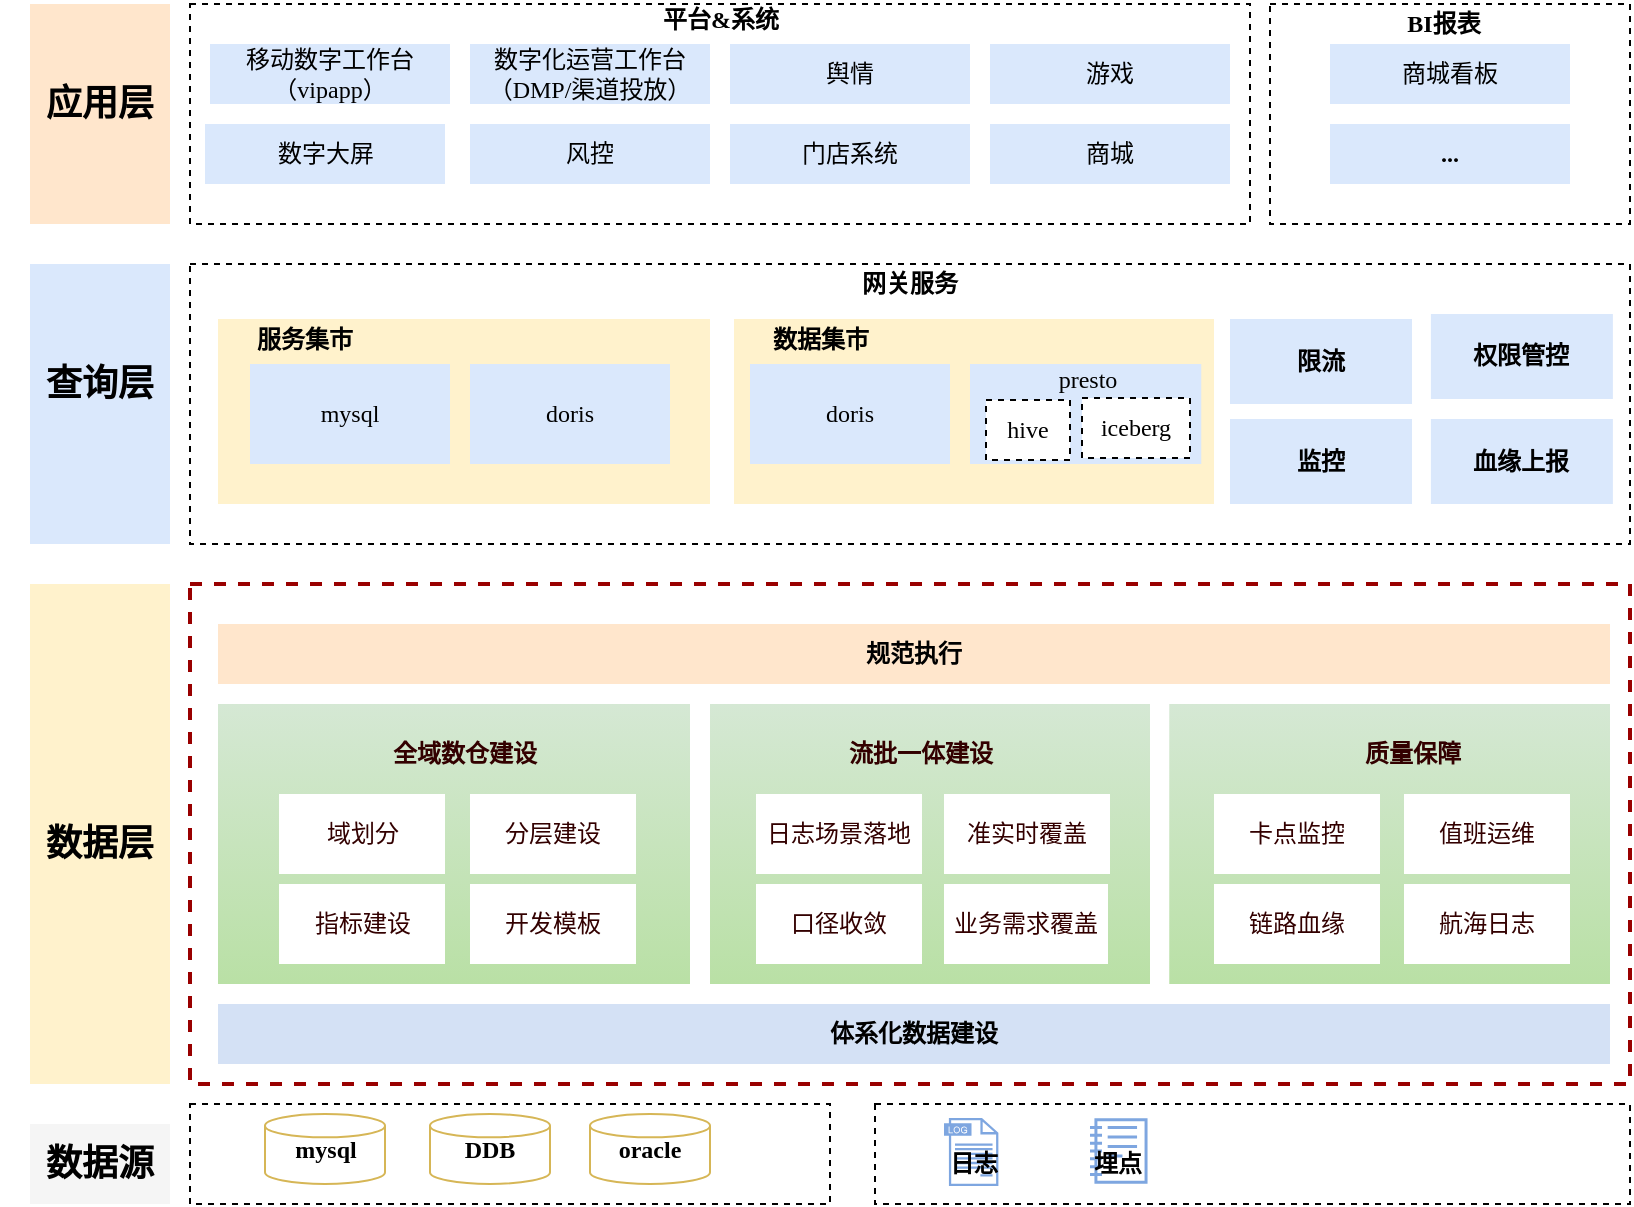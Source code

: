 <mxfile version="20.8.23" type="github">
  <diagram name="第 1 页" id="8vjXtbW4XhxlFyZ9hgyT">
    <mxGraphModel dx="1911" dy="1634" grid="1" gridSize="10" guides="1" tooltips="1" connect="1" arrows="1" fold="1" page="1" pageScale="1" pageWidth="827" pageHeight="1169" math="0" shadow="0">
      <root>
        <mxCell id="0" />
        <mxCell id="1" parent="0" />
        <mxCell id="_2noMWRmmMPCMAu7wt3I-29" value="" style="rounded=0;whiteSpace=wrap;html=1;fontFamily=微软雅黑;strokeColor=default;fillColor=#FFFFFF;dashed=1;" parent="1" vertex="1">
          <mxGeometry x="422.5" y="430" width="377.5" height="50" as="geometry" />
        </mxCell>
        <mxCell id="_2noMWRmmMPCMAu7wt3I-16" value="" style="rounded=0;whiteSpace=wrap;html=1;fontFamily=微软雅黑;fillColor=#FFFFFF;strokeColor=default;dashed=1;" parent="1" vertex="1">
          <mxGeometry x="80" y="430" width="320" height="50" as="geometry" />
        </mxCell>
        <mxCell id="_2noMWRmmMPCMAu7wt3I-14" value="" style="rounded=0;whiteSpace=wrap;html=1;fontFamily=微软雅黑;strokeColor=none;fillColor=#f5f5f5;fontColor=#333333;" parent="1" vertex="1">
          <mxGeometry y="440" width="70" height="40" as="geometry" />
        </mxCell>
        <mxCell id="_2noMWRmmMPCMAu7wt3I-13" value="" style="rounded=0;whiteSpace=wrap;html=1;fontFamily=微软雅黑;strokeColor=none;fillColor=#FFF2CC;" parent="1" vertex="1">
          <mxGeometry y="170" width="70" height="250" as="geometry" />
        </mxCell>
        <mxCell id="_2noMWRmmMPCMAu7wt3I-5" value="" style="rounded=0;whiteSpace=wrap;html=1;fontFamily=微软雅黑;strokeColor=none;fillColor=#dae8fc;" parent="1" vertex="1">
          <mxGeometry y="10" width="70" height="140" as="geometry" />
        </mxCell>
        <mxCell id="ErQYisSNtyv5BiWGh4sq-3" value="" style="rounded=0;whiteSpace=wrap;html=1;fontFamily=微软雅黑;dashed=1;" parent="1" diagramCategory="general" diagramName="Rectangle" vertex="1">
          <mxGeometry x="80" y="-120" width="530" height="110" as="geometry" />
        </mxCell>
        <mxCell id="ErQYisSNtyv5BiWGh4sq-17" value="" style="rounded=0;whiteSpace=wrap;html=1;strokeColor=#990000;strokeWidth=2;dashed=1;fontFamily=微软雅黑;" parent="1" diagramCategory="general" diagramName="Rectangle" vertex="1">
          <mxGeometry x="80" y="170" width="720" height="250" as="geometry" />
        </mxCell>
        <mxCell id="ErQYisSNtyv5BiWGh4sq-18" value="移动数字工作台（vipapp）" style="rounded=0;whiteSpace=wrap;html=1;strokeColor=none;fillColor=#dae8fc;fontFamily=微软雅黑;" parent="1" diagramCategory="general" diagramName="Rectangle" vertex="1">
          <mxGeometry x="90" y="-100" width="120" height="30" as="geometry" />
        </mxCell>
        <mxCell id="ErQYisSNtyv5BiWGh4sq-19" value="数字化运营工作台&lt;br&gt;（DMP/渠道投放）" style="rounded=0;whiteSpace=wrap;html=1;strokeColor=none;fillColor=#dae8fc;fontFamily=微软雅黑;" parent="1" diagramCategory="general" diagramName="Rectangle" vertex="1">
          <mxGeometry x="220" y="-100" width="120" height="30" as="geometry" />
        </mxCell>
        <mxCell id="ErQYisSNtyv5BiWGh4sq-20" value="数字大屏" style="rounded=0;whiteSpace=wrap;html=1;strokeColor=none;fillColor=#dae8fc;fontFamily=微软雅黑;" parent="1" diagramCategory="general" diagramName="Rectangle" vertex="1">
          <mxGeometry x="87.5" y="-60" width="120" height="30" as="geometry" />
        </mxCell>
        <mxCell id="ErQYisSNtyv5BiWGh4sq-21" value="" style="rounded=0;whiteSpace=wrap;html=1;fontFamily=微软雅黑;dashed=1;" parent="1" diagramCategory="general" diagramName="Rectangle" vertex="1">
          <mxGeometry x="620" y="-120" width="180" height="110" as="geometry" />
        </mxCell>
        <mxCell id="ErQYisSNtyv5BiWGh4sq-22" value="商城" style="rounded=0;whiteSpace=wrap;html=1;strokeColor=none;fillColor=#dae8fc;fontFamily=微软雅黑;" parent="1" diagramCategory="general" diagramName="Rectangle" vertex="1">
          <mxGeometry x="480" y="-60" width="120" height="30" as="geometry" />
        </mxCell>
        <mxCell id="ErQYisSNtyv5BiWGh4sq-23" value="" style="rounded=0;whiteSpace=wrap;html=1;align=left;fontFamily=微软雅黑;dashed=1;" parent="1" diagramCategory="general" diagramName="Rectangle" vertex="1">
          <mxGeometry x="80" y="10" width="720" height="140" as="geometry" />
        </mxCell>
        <mxCell id="ErQYisSNtyv5BiWGh4sq-24" value="mysql" style="rounded=0;whiteSpace=wrap;html=1;fontFamily=微软雅黑;" parent="1" diagramCategory="general" diagramName="Rectangle" vertex="1">
          <mxGeometry x="180" y="65" width="100" height="50" as="geometry" />
        </mxCell>
        <mxCell id="ErQYisSNtyv5BiWGh4sq-25" value="网关服务" style="text;html=1;strokeColor=none;fillColor=none;align=center;verticalAlign=middle;whiteSpace=wrap;rounded=0;fontStyle=1;fontFamily=微软雅黑;" parent="1" diagramCategory="general" diagramName="text" vertex="1">
          <mxGeometry x="405" y="10" width="70" height="20" as="geometry" />
        </mxCell>
        <mxCell id="ErQYisSNtyv5BiWGh4sq-26" style="edgeStyle=orthogonalEdgeStyle;rounded=0;orthogonalLoop=1;jettySize=auto;html=1;exitX=0.5;exitY=1;exitDx=0;exitDy=0;fontFamily=微软雅黑;" parent="1" edge="1">
          <mxGeometry relative="1" as="geometry">
            <mxPoint x="534" y="70" as="sourcePoint" />
            <mxPoint x="534" y="70" as="targetPoint" />
          </mxGeometry>
        </mxCell>
        <mxCell id="ErQYisSNtyv5BiWGh4sq-28" value="门店系统" style="rounded=0;whiteSpace=wrap;html=1;strokeColor=none;fillColor=#dae8fc;fontFamily=微软雅黑;" parent="1" diagramCategory="general" diagramName="Rectangle" vertex="1">
          <mxGeometry x="350" y="-60" width="120" height="30" as="geometry" />
        </mxCell>
        <mxCell id="ErQYisSNtyv5BiWGh4sq-29" value="舆情" style="rounded=0;whiteSpace=wrap;html=1;strokeColor=none;fillColor=#dae8fc;fontFamily=微软雅黑;" parent="1" diagramCategory="general" diagramName="Rectangle" vertex="1">
          <mxGeometry x="350" y="-100" width="120" height="30" as="geometry" />
        </mxCell>
        <mxCell id="ErQYisSNtyv5BiWGh4sq-30" value="游戏" style="rounded=0;whiteSpace=wrap;html=1;strokeColor=none;fillColor=#dae8fc;fontFamily=微软雅黑;" parent="1" diagramCategory="general" diagramName="Rectangle" vertex="1">
          <mxGeometry x="480" y="-100" width="120" height="30" as="geometry" />
        </mxCell>
        <mxCell id="ErQYisSNtyv5BiWGh4sq-31" value="风控" style="rounded=0;whiteSpace=wrap;html=1;strokeColor=none;fillColor=#dae8fc;fontFamily=微软雅黑;" parent="1" diagramCategory="general" diagramName="Rectangle" vertex="1">
          <mxGeometry x="220" y="-60" width="120" height="30" as="geometry" />
        </mxCell>
        <mxCell id="ErQYisSNtyv5BiWGh4sq-32" value="商城看板" style="rounded=0;whiteSpace=wrap;html=1;strokeColor=none;fillColor=#dae8fc;fontFamily=微软雅黑;" parent="1" diagramCategory="general" diagramName="Rectangle" vertex="1">
          <mxGeometry x="650" y="-100" width="120" height="30" as="geometry" />
        </mxCell>
        <mxCell id="ErQYisSNtyv5BiWGh4sq-33" value="&lt;b&gt;...&lt;/b&gt;" style="rounded=0;whiteSpace=wrap;html=1;strokeColor=none;fillColor=#dae8fc;fontFamily=微软雅黑;" parent="1" diagramCategory="general" diagramName="Rectangle" vertex="1">
          <mxGeometry x="650" y="-60" width="120" height="30" as="geometry" />
        </mxCell>
        <mxCell id="ErQYisSNtyv5BiWGh4sq-34" value="平台&amp;amp;系统" style="text;html=1;strokeColor=none;fillColor=none;align=center;verticalAlign=middle;whiteSpace=wrap;rounded=0;fontStyle=1;fontFamily=微软雅黑;" parent="1" diagramCategory="general" diagramName="text" vertex="1">
          <mxGeometry x="312.5" y="-122" width="65" height="20" as="geometry" />
        </mxCell>
        <mxCell id="ErQYisSNtyv5BiWGh4sq-35" value="BI报表" style="text;html=1;strokeColor=none;fillColor=none;align=center;verticalAlign=middle;whiteSpace=wrap;rounded=0;fontFamily=微软雅黑;fontStyle=1;" parent="1" diagramCategory="general" diagramName="text" vertex="1">
          <mxGeometry x="687" y="-120" width="40" height="20" as="geometry" />
        </mxCell>
        <mxCell id="ErQYisSNtyv5BiWGh4sq-36" value="" style="rounded=0;whiteSpace=wrap;html=1;fontFamily=微软雅黑;strokeColor=none;fillColor=#FFF2CC;" parent="1" diagramCategory="general" diagramName="Rectangle" vertex="1">
          <mxGeometry x="94" y="37.5" width="246" height="92.5" as="geometry" />
        </mxCell>
        <mxCell id="ErQYisSNtyv5BiWGh4sq-37" value="mysql" style="rounded=0;whiteSpace=wrap;html=1;strokeColor=none;fillColor=#dae8fc;fontFamily=微软雅黑;" parent="1" diagramCategory="general" diagramName="Rectangle" vertex="1">
          <mxGeometry x="110" y="60" width="100" height="50" as="geometry" />
        </mxCell>
        <mxCell id="ErQYisSNtyv5BiWGh4sq-38" value="doris" style="rounded=0;whiteSpace=wrap;html=1;strokeColor=none;fillColor=#dae8fc;fontFamily=微软雅黑;" parent="1" diagramCategory="general" diagramName="Rectangle" vertex="1">
          <mxGeometry x="220" y="60" width="100" height="50" as="geometry" />
        </mxCell>
        <mxCell id="ErQYisSNtyv5BiWGh4sq-39" value="服务集市" style="text;html=1;strokeColor=none;fillColor=none;align=center;verticalAlign=middle;whiteSpace=wrap;rounded=0;fontFamily=微软雅黑;fontStyle=1;" parent="1" diagramCategory="general" diagramName="text" vertex="1">
          <mxGeometry x="110" y="37.5" width="55" height="20" as="geometry" />
        </mxCell>
        <mxCell id="ErQYisSNtyv5BiWGh4sq-40" value="" style="rounded=0;whiteSpace=wrap;html=1;fontFamily=微软雅黑;strokeColor=none;fillColor=#fff2cc;" parent="1" diagramCategory="general" diagramName="Rectangle" vertex="1">
          <mxGeometry x="352" y="37.5" width="240" height="92.5" as="geometry" />
        </mxCell>
        <mxCell id="ErQYisSNtyv5BiWGh4sq-42" value="" style="rounded=0;whiteSpace=wrap;html=1;strokeColor=none;fillColor=#dae8fc;fontFamily=微软雅黑;" parent="1" diagramCategory="general" diagramName="Rectangle" vertex="1">
          <mxGeometry x="470" y="60" width="115.63" height="50" as="geometry" />
        </mxCell>
        <mxCell id="ErQYisSNtyv5BiWGh4sq-43" value="数据集市" style="text;html=1;strokeColor=none;fillColor=none;align=center;verticalAlign=middle;whiteSpace=wrap;rounded=0;fontFamily=微软雅黑;fontStyle=1;" parent="1" diagramCategory="general" diagramName="text" vertex="1">
          <mxGeometry x="367.5" y="37.5" width="55" height="20" as="geometry" />
        </mxCell>
        <mxCell id="ErQYisSNtyv5BiWGh4sq-73" value="&lt;b&gt;血缘上报&lt;/b&gt;" style="rounded=0;whiteSpace=wrap;html=1;fontFamily=微软雅黑;strokeColor=none;fillColor=#dae8fc;" parent="1" diagramCategory="general" diagramName="Rectangle" vertex="1">
          <mxGeometry x="700.44" y="87.5" width="91" height="42.5" as="geometry" />
        </mxCell>
        <mxCell id="ErQYisSNtyv5BiWGh4sq-100" value="presto" style="text;html=1;strokeColor=none;fillColor=none;align=center;verticalAlign=middle;whiteSpace=wrap;rounded=0;fontFamily=微软雅黑;" parent="1" diagramCategory="general" diagramName="text" vertex="1">
          <mxGeometry x="508.5" y="57.5" width="40" height="20" as="geometry" />
        </mxCell>
        <mxCell id="ErQYisSNtyv5BiWGh4sq-101" value="hive" style="rounded=0;whiteSpace=wrap;html=1;strokeColor=default;fontFamily=微软雅黑;fillColor=#FFFFFF;dashed=1;" parent="1" diagramCategory="general" diagramName="Rectangle" vertex="1">
          <mxGeometry x="478" y="78" width="42" height="30" as="geometry" />
        </mxCell>
        <mxCell id="ErQYisSNtyv5BiWGh4sq-102" value="iceberg" style="rounded=0;whiteSpace=wrap;html=1;strokeColor=default;fontFamily=微软雅黑;fillColor=#FFFFFF;dashed=1;" parent="1" diagramCategory="general" diagramName="Rectangle" vertex="1">
          <mxGeometry x="526" y="77" width="54" height="30" as="geometry" />
        </mxCell>
        <mxCell id="_2noMWRmmMPCMAu7wt3I-3" value="" style="rounded=0;whiteSpace=wrap;html=1;fontFamily=微软雅黑;strokeColor=none;fillColor=#ffe6cc;" parent="1" vertex="1">
          <mxGeometry y="-120" width="70" height="110" as="geometry" />
        </mxCell>
        <mxCell id="ErQYisSNtyv5BiWGh4sq-11" value="&lt;span style=&quot;font-size: 18px;&quot;&gt;&lt;b&gt;应用层&lt;/b&gt;&lt;/span&gt;" style="text;html=1;strokeColor=none;fillColor=none;align=center;verticalAlign=middle;whiteSpace=wrap;rounded=0;fontFamily=微软雅黑;" parent="1" diagramCategory="general" diagramName="text" vertex="1">
          <mxGeometry y="-80" width="70" height="20" as="geometry" />
        </mxCell>
        <mxCell id="ErQYisSNtyv5BiWGh4sq-9" value="&lt;font style=&quot;font-size: 18px;&quot;&gt;&lt;b&gt;数据源&lt;/b&gt;&lt;/font&gt;" style="text;html=1;strokeColor=none;fillColor=none;align=center;verticalAlign=middle;whiteSpace=wrap;rounded=0;fontFamily=微软雅黑;" parent="1" diagramCategory="general" diagramName="text" vertex="1">
          <mxGeometry y="450" width="70" height="20" as="geometry" />
        </mxCell>
        <mxCell id="ErQYisSNtyv5BiWGh4sq-12" value="&lt;span style=&quot;font-size: 18px;&quot;&gt;&lt;b&gt;数据层&lt;/b&gt;&lt;/span&gt;" style="text;html=1;strokeColor=none;fillColor=none;align=center;verticalAlign=middle;whiteSpace=wrap;rounded=0;fontFamily=微软雅黑;" parent="1" diagramCategory="general" diagramName="text" vertex="1">
          <mxGeometry x="-15" y="290" width="100" height="20" as="geometry" />
        </mxCell>
        <mxCell id="ErQYisSNtyv5BiWGh4sq-16" value="&lt;span style=&quot;font-size: 18px;&quot;&gt;&lt;b&gt;查询层&lt;/b&gt;&lt;/span&gt;" style="text;html=1;strokeColor=none;fillColor=none;align=center;verticalAlign=middle;whiteSpace=wrap;rounded=0;fontFamily=微软雅黑;" parent="1" diagramCategory="general" diagramName="text" vertex="1">
          <mxGeometry y="60" width="70" height="20" as="geometry" />
        </mxCell>
        <mxCell id="_2noMWRmmMPCMAu7wt3I-21" value="doris" style="rounded=0;whiteSpace=wrap;html=1;strokeColor=none;fillColor=#dae8fc;fontFamily=微软雅黑;" parent="1" diagramCategory="general" diagramName="Rectangle" vertex="1">
          <mxGeometry x="360" y="60" width="100" height="50" as="geometry" />
        </mxCell>
        <mxCell id="_2noMWRmmMPCMAu7wt3I-31" value="mysql" style="strokeWidth=1;html=1;shape=mxgraph.flowchart.database;whiteSpace=wrap;fillStyle=auto;strokeColor=#d6b656;fontFamily=微软雅黑;fillColor=default;fontStyle=1;" parent="1" vertex="1">
          <mxGeometry x="117.5" y="435" width="60" height="35" as="geometry" />
        </mxCell>
        <mxCell id="_2noMWRmmMPCMAu7wt3I-32" value="DDB" style="strokeWidth=1;html=1;shape=mxgraph.flowchart.database;whiteSpace=wrap;fillStyle=auto;strokeColor=#d6b656;fontFamily=微软雅黑;fillColor=default;fontStyle=1;" parent="1" vertex="1">
          <mxGeometry x="200" y="435" width="60" height="35" as="geometry" />
        </mxCell>
        <mxCell id="_2noMWRmmMPCMAu7wt3I-33" value="oracle" style="strokeWidth=1;html=1;shape=mxgraph.flowchart.database;whiteSpace=wrap;fillStyle=auto;strokeColor=#d6b656;fontFamily=微软雅黑;fillColor=default;fontStyle=1;" parent="1" vertex="1">
          <mxGeometry x="280" y="435" width="60" height="35" as="geometry" />
        </mxCell>
        <mxCell id="_2noMWRmmMPCMAu7wt3I-37" value="" style="pointerEvents=1;shadow=0;dashed=0;html=1;strokeColor=none;fillColor=#7EA6E0;aspect=fixed;labelPosition=center;verticalLabelPosition=bottom;verticalAlign=top;align=center;outlineConnect=0;shape=mxgraph.vvd.log_files;fillStyle=auto;strokeWidth=1;fontFamily=微软雅黑;" parent="1" vertex="1">
          <mxGeometry x="457" y="437" width="27.2" height="34" as="geometry" />
        </mxCell>
        <mxCell id="_2noMWRmmMPCMAu7wt3I-39" value="" style="outlineConnect=0;fillColor=#7ea6e0;strokeColor=#6c8ebf;dashed=0;verticalLabelPosition=bottom;verticalAlign=top;align=center;html=1;fontSize=12;fontStyle=0;aspect=fixed;pointerEvents=1;shape=mxgraph.aws4.notebook;fillStyle=auto;strokeWidth=1;fontFamily=微软雅黑;" parent="1" vertex="1">
          <mxGeometry x="530" y="437" width="28.77" height="33" as="geometry" />
        </mxCell>
        <mxCell id="_2noMWRmmMPCMAu7wt3I-43" value="" style="rounded=0;whiteSpace=wrap;html=1;fillStyle=auto;strokeColor=none;strokeWidth=1;fontFamily=微软雅黑;fillColor=#d5e8d4;gradientDirection=south;gradientColor=#B9E0A5;" parent="1" vertex="1">
          <mxGeometry x="94" y="230" width="236" height="140" as="geometry" />
        </mxCell>
        <mxCell id="_2noMWRmmMPCMAu7wt3I-44" value="&lt;b&gt;规范执行&lt;/b&gt;" style="rounded=0;whiteSpace=wrap;html=1;dashed=1;fillStyle=auto;strokeColor=none;strokeWidth=1;fontFamily=微软雅黑;fillColor=#FFE6CC;" parent="1" vertex="1">
          <mxGeometry x="94" y="190" width="696" height="30" as="geometry" />
        </mxCell>
        <mxCell id="_2noMWRmmMPCMAu7wt3I-45" value="埋点" style="text;html=1;strokeColor=none;fillColor=none;align=center;verticalAlign=middle;whiteSpace=wrap;rounded=0;fontFamily=微软雅黑;fontStyle=1;" parent="1" vertex="1">
          <mxGeometry x="519.19" y="447.39" width="50.44" height="25.22" as="geometry" />
        </mxCell>
        <mxCell id="_2noMWRmmMPCMAu7wt3I-47" value="&lt;b&gt;体系化数据建设&lt;/b&gt;" style="rounded=0;whiteSpace=wrap;html=1;fillStyle=auto;strokeColor=none;strokeWidth=1;fontFamily=微软雅黑;fillColor=#D4E1F5;" parent="1" vertex="1">
          <mxGeometry x="94" y="380" width="696" height="30" as="geometry" />
        </mxCell>
        <mxCell id="_2noMWRmmMPCMAu7wt3I-48" value="" style="rounded=0;whiteSpace=wrap;html=1;fillStyle=auto;strokeColor=none;strokeWidth=1;fontFamily=微软雅黑;fillColor=#d5e8d4;gradientDirection=south;gradientColor=#B9E0A5;" parent="1" vertex="1">
          <mxGeometry x="340" y="230" width="220" height="140" as="geometry" />
        </mxCell>
        <mxCell id="_2noMWRmmMPCMAu7wt3I-52" value="" style="rounded=0;whiteSpace=wrap;html=1;fillStyle=auto;strokeColor=none;strokeWidth=1;fontFamily=微软雅黑;fillColor=#d5e8d4;gradientDirection=south;gradientColor=#B9E0A5;" parent="1" vertex="1">
          <mxGeometry x="569.63" y="230" width="220.37" height="140" as="geometry" />
        </mxCell>
        <mxCell id="_2noMWRmmMPCMAu7wt3I-58" value="全域数仓建设" style="text;html=1;strokeColor=none;fillColor=none;align=center;verticalAlign=middle;whiteSpace=wrap;rounded=0;fontFamily=微软雅黑;fontColor=#330000;fontStyle=1;" parent="1" vertex="1">
          <mxGeometry x="165.5" y="240" width="103" height="30" as="geometry" />
        </mxCell>
        <mxCell id="_2noMWRmmMPCMAu7wt3I-59" value="流批一体建设" style="text;html=1;strokeColor=none;fillColor=none;align=center;verticalAlign=middle;whiteSpace=wrap;rounded=0;fontFamily=微软雅黑;fontColor=#330000;fontStyle=1;" parent="1" vertex="1">
          <mxGeometry x="393.5" y="240" width="103" height="30" as="geometry" />
        </mxCell>
        <mxCell id="_2noMWRmmMPCMAu7wt3I-60" value="质量保障" style="text;html=1;strokeColor=none;fillColor=none;align=center;verticalAlign=middle;whiteSpace=wrap;rounded=0;fontFamily=微软雅黑;fontColor=#330000;fontStyle=1;" parent="1" vertex="1">
          <mxGeometry x="640.44" y="240" width="103" height="30" as="geometry" />
        </mxCell>
        <mxCell id="_2noMWRmmMPCMAu7wt3I-63" value="航海日志" style="rounded=0;whiteSpace=wrap;html=1;labelBackgroundColor=#FFFFFF;fillStyle=auto;strokeColor=none;strokeWidth=1;fontFamily=微软雅黑;fontColor=#330000;fillColor=default;dashed=1;" parent="1" vertex="1">
          <mxGeometry x="687" y="320" width="83" height="40" as="geometry" />
        </mxCell>
        <mxCell id="_2noMWRmmMPCMAu7wt3I-64" value="值班运维" style="rounded=0;whiteSpace=wrap;html=1;labelBackgroundColor=#FFFFFF;fillStyle=auto;strokeColor=none;strokeWidth=1;fontFamily=微软雅黑;fontColor=#330000;fillColor=default;dashed=1;" parent="1" vertex="1">
          <mxGeometry x="687" y="275" width="83" height="40" as="geometry" />
        </mxCell>
        <mxCell id="_2noMWRmmMPCMAu7wt3I-66" value="链路血缘" style="rounded=0;whiteSpace=wrap;html=1;labelBackgroundColor=#FFFFFF;fillStyle=auto;strokeColor=none;strokeWidth=1;fontFamily=微软雅黑;fontColor=#330000;fillColor=default;dashed=1;" parent="1" vertex="1">
          <mxGeometry x="592" y="320" width="83" height="40" as="geometry" />
        </mxCell>
        <mxCell id="_2noMWRmmMPCMAu7wt3I-68" value="域划分" style="rounded=0;whiteSpace=wrap;html=1;labelBackgroundColor=#FFFFFF;fillStyle=auto;strokeColor=none;strokeWidth=1;fontFamily=微软雅黑;fontColor=#330000;fillColor=default;dashed=1;" parent="1" vertex="1">
          <mxGeometry x="124.5" y="275" width="83" height="40" as="geometry" />
        </mxCell>
        <mxCell id="_2noMWRmmMPCMAu7wt3I-69" value="分层建设" style="rounded=0;whiteSpace=wrap;html=1;labelBackgroundColor=#FFFFFF;fillStyle=auto;strokeColor=none;strokeWidth=1;fontFamily=微软雅黑;fontColor=#330000;fillColor=default;dashed=1;" parent="1" vertex="1">
          <mxGeometry x="220" y="275" width="83" height="40" as="geometry" />
        </mxCell>
        <mxCell id="_2noMWRmmMPCMAu7wt3I-70" value="指标建设" style="rounded=0;whiteSpace=wrap;html=1;labelBackgroundColor=#FFFFFF;fillStyle=auto;strokeColor=none;strokeWidth=1;fontFamily=微软雅黑;fontColor=#330000;fillColor=default;dashed=1;" parent="1" vertex="1">
          <mxGeometry x="124.5" y="320" width="83" height="40" as="geometry" />
        </mxCell>
        <mxCell id="_2noMWRmmMPCMAu7wt3I-71" value="卡点监控" style="rounded=0;whiteSpace=wrap;html=1;labelBackgroundColor=#FFFFFF;fillStyle=auto;strokeColor=none;strokeWidth=1;fontFamily=微软雅黑;fontColor=#330000;fillColor=default;dashed=1;" parent="1" vertex="1">
          <mxGeometry x="592" y="275" width="83" height="40" as="geometry" />
        </mxCell>
        <mxCell id="_2noMWRmmMPCMAu7wt3I-72" value="开发模板" style="rounded=0;whiteSpace=wrap;html=1;labelBackgroundColor=#FFFFFF;fillStyle=auto;strokeColor=none;strokeWidth=1;fontFamily=微软雅黑;fontColor=#330000;fillColor=default;dashed=1;" parent="1" vertex="1">
          <mxGeometry x="220" y="320" width="83" height="40" as="geometry" />
        </mxCell>
        <mxCell id="_2noMWRmmMPCMAu7wt3I-73" value="口径收敛" style="rounded=0;whiteSpace=wrap;html=1;labelBackgroundColor=#FFFFFF;fillStyle=auto;strokeColor=none;strokeWidth=1;fontFamily=微软雅黑;fontColor=#330000;fillColor=default;dashed=1;" parent="1" vertex="1">
          <mxGeometry x="363" y="320" width="83" height="40" as="geometry" />
        </mxCell>
        <mxCell id="_2noMWRmmMPCMAu7wt3I-74" value="日志场景落地" style="rounded=0;whiteSpace=wrap;html=1;labelBackgroundColor=#FFFFFF;fillStyle=auto;strokeColor=none;strokeWidth=1;fontFamily=微软雅黑;fontColor=#330000;fillColor=default;dashed=1;gradientColor=#FFFFFF;gradientDirection=east;" parent="1" vertex="1">
          <mxGeometry x="363" y="275" width="83" height="40" as="geometry" />
        </mxCell>
        <mxCell id="_2noMWRmmMPCMAu7wt3I-75" value="准实时覆盖" style="rounded=0;whiteSpace=wrap;html=1;labelBackgroundColor=#FFFFFF;fillStyle=auto;strokeColor=none;strokeWidth=1;fontFamily=微软雅黑;fontColor=#330000;fillColor=default;dashed=1;" parent="1" vertex="1">
          <mxGeometry x="457" y="275" width="83" height="40" as="geometry" />
        </mxCell>
        <mxCell id="_2noMWRmmMPCMAu7wt3I-76" value="业务需求覆盖" style="rounded=0;whiteSpace=wrap;html=1;labelBackgroundColor=#FFFFFF;fillStyle=auto;strokeColor=none;strokeWidth=1;fontFamily=微软雅黑;fontColor=#330000;fillColor=default;dashed=1;" parent="1" vertex="1">
          <mxGeometry x="457" y="320" width="82" height="40" as="geometry" />
        </mxCell>
        <mxCell id="_2noMWRmmMPCMAu7wt3I-91" value="&lt;b&gt;监控&lt;/b&gt;" style="rounded=0;whiteSpace=wrap;html=1;fontFamily=微软雅黑;strokeColor=none;fillColor=#dae8fc;" parent="1" diagramCategory="general" diagramName="Rectangle" vertex="1">
          <mxGeometry x="600" y="87.5" width="91" height="42.5" as="geometry" />
        </mxCell>
        <mxCell id="_2noMWRmmMPCMAu7wt3I-92" value="&lt;b&gt;限流&lt;/b&gt;" style="rounded=0;whiteSpace=wrap;html=1;fontFamily=微软雅黑;strokeColor=none;fillColor=#dae8fc;fillStyle=auto;" parent="1" diagramCategory="general" diagramName="Rectangle" vertex="1">
          <mxGeometry x="600" y="37.5" width="91" height="42.5" as="geometry" />
        </mxCell>
        <mxCell id="_2noMWRmmMPCMAu7wt3I-93" value="&lt;b&gt;权限管控&lt;/b&gt;" style="rounded=0;whiteSpace=wrap;html=1;fontFamily=微软雅黑;strokeColor=none;fillColor=#dae8fc;" parent="1" diagramCategory="general" diagramName="Rectangle" vertex="1">
          <mxGeometry x="700.44" y="35" width="91" height="42.5" as="geometry" />
        </mxCell>
        <mxCell id="88G6nAGj8XGcNr6tlh3T-2" value="日志" style="text;html=1;strokeColor=none;fillColor=none;align=center;verticalAlign=middle;whiteSpace=wrap;rounded=0;fontFamily=微软雅黑;fontStyle=1;" vertex="1" parent="1">
          <mxGeometry x="446.78" y="447.39" width="50.44" height="25.22" as="geometry" />
        </mxCell>
      </root>
    </mxGraphModel>
  </diagram>
</mxfile>
